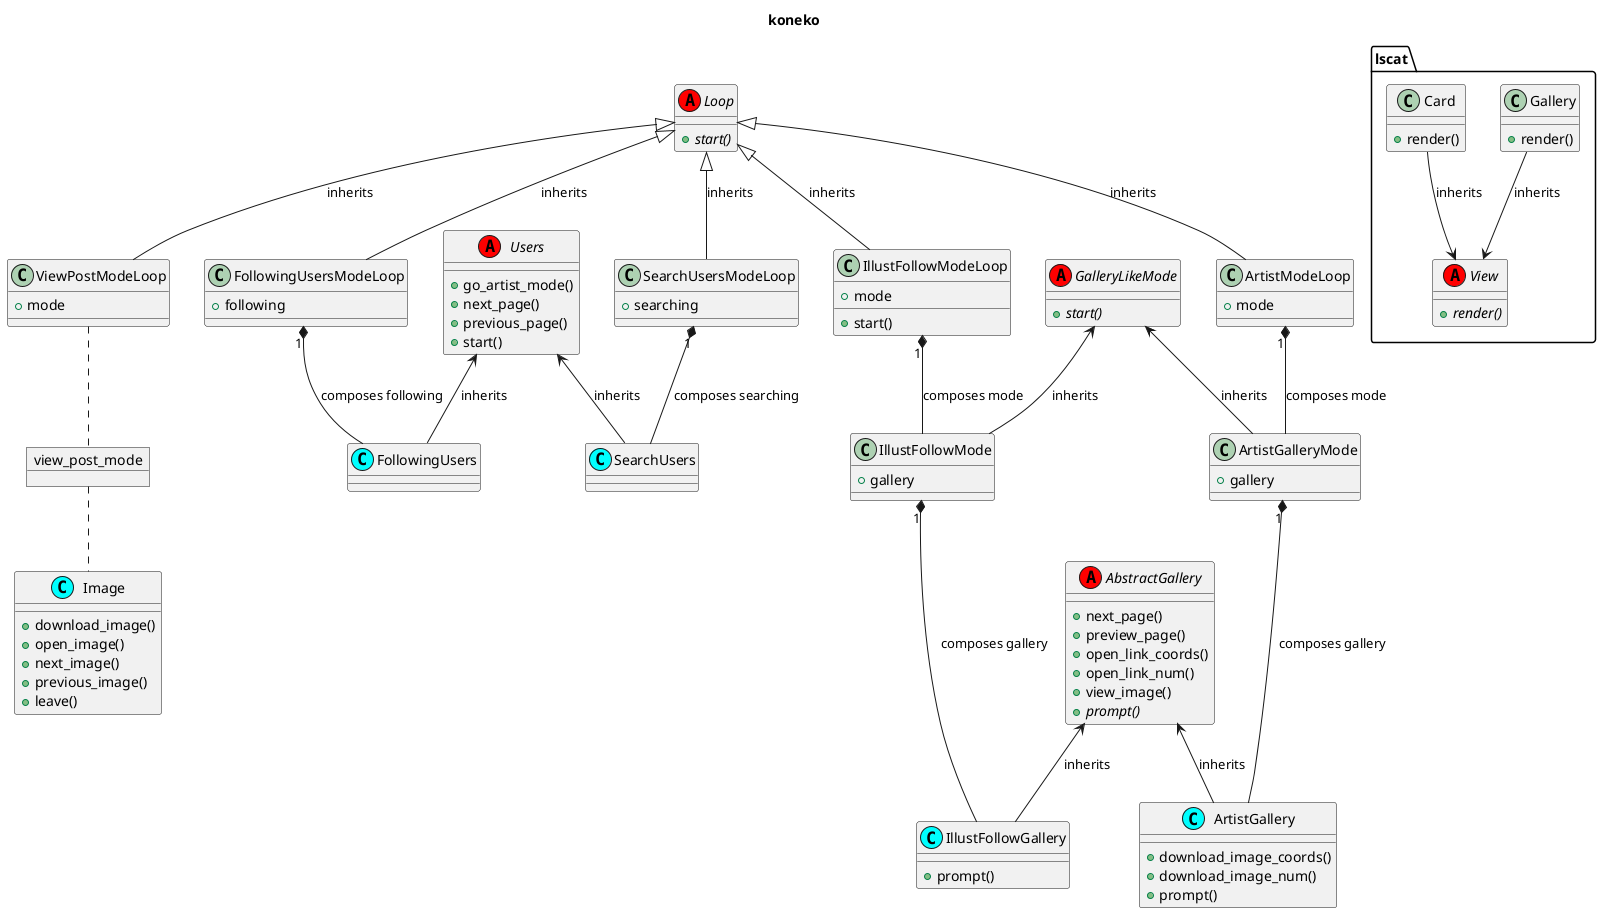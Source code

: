 @startuml

title koneko


abstract class Loop <<(A, red)>>{
  +{abstract}start()
}

class ArtistModeLoop {
    + mode
}
class IllustFollowModeLoop {
    + mode
    +start()
}
Loop <|-down- ArtistModeLoop: inherits
Loop <|-down- IllustFollowModeLoop: inherits


abstract class GalleryLikeMode <<(A, red)>>{
    +{abstract}start()
}
class ArtistGalleryMode {
    + gallery
}
class IllustFollowMode {
    + gallery
}
abstract class AbstractGallery <<(A, red)>>{
    +next_page()
    +preview_page()
    +open_link_coords()
    +open_link_num()
    +view_image()
    +{abstract}prompt()
}

class ArtistGallery <<(C, cyan)>>{
    +download_image_coords()
    +download_image_num()
    +prompt()
}
class IllustFollowGallery <<(C, cyan)>>{
    +prompt()
}

GalleryLikeMode <-down- ArtistGalleryMode: inherits
ArtistModeLoop "1" *-down- ArtistGalleryMode: composes mode

GalleryLikeMode <-down- IllustFollowMode: inherits
IllustFollowModeLoop "1" *-down- IllustFollowMode: composes mode

AbstractGallery <-down- IllustFollowGallery: inherits
IllustFollowMode "1" *-down-- IllustFollowGallery: composes gallery

AbstractGallery <-down- ArtistGallery: inherits
ArtistGalleryMode "1" *-down-- ArtistGallery: composes gallery


class ViewPostModeLoop {
    + mode
}
object view_post_mode
class Image <<(C, cyan)>>{
    + download_image()
    + open_image()
    + next_image()
    + previous_image()
    + leave()
}

ViewPostModeLoop -right[hidden]-> IllustFollowModeLoop
Loop <|-down- ViewPostModeLoop: inherits
ViewPostModeLoop .. view_post_mode
view_post_mode .. Image


class FollowingUsersModeLoop {
    + following
}
class SearchUsersModeLoop {
    + searching
}
FollowingUsersModeLoop -right[hidden]-> IllustFollowModeLoop
SearchUsersModeLoop -right[hidden]-> IllustFollowModeLoop
Loop <|-down- FollowingUsersModeLoop: inherits
Loop <|-down- SearchUsersModeLoop: inherits

class FollowingUsers <<(C, cyan)>>
class SearchUsers <<(C, cyan)>>
abstract class Users <<(A, red)>>{
    +go_artist_mode()
    +next_page()
    +previous_page()
    +start()
}
Users <-down- FollowingUsers: inherits
Users <-down- SearchUsers: inherits
FollowingUsersModeLoop "1" *-down- FollowingUsers: composes following
SearchUsersModeLoop "1" *-down- SearchUsers: composes searching

abstract class lscat.View <<(A, red)>>{
    +{abstract}render()
}
class lscat.Card {
    + render()
}
class lscat.Gallery {
    + render()
}
lscat.View <-up- lscat.Card: inherits
lscat.View <-up- lscat.Gallery: inherits

@enduml


